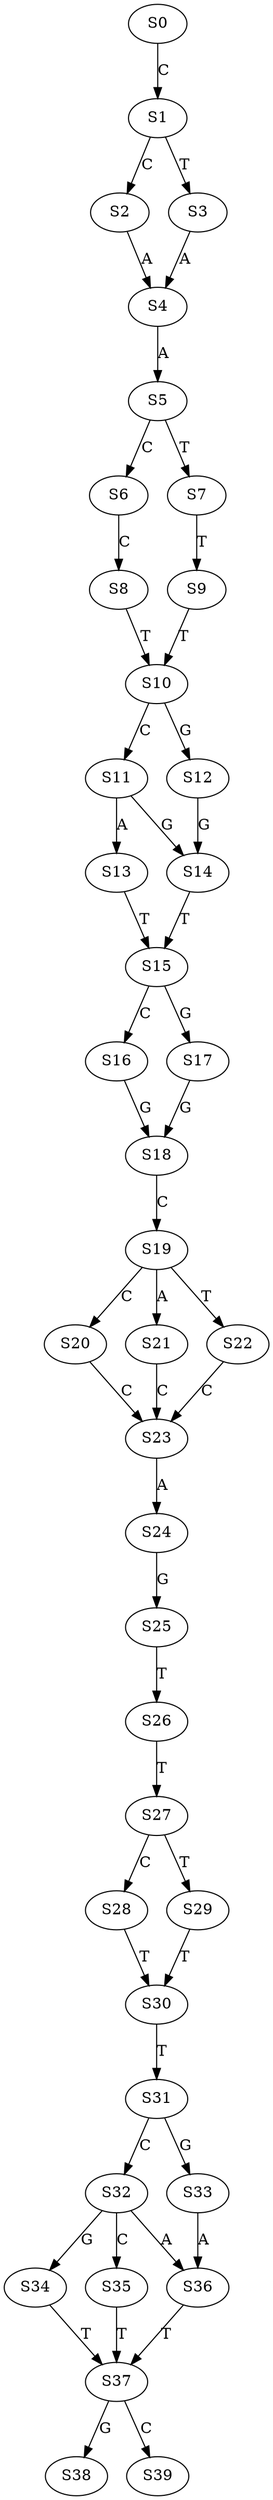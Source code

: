 strict digraph  {
	S0 -> S1 [ label = C ];
	S1 -> S2 [ label = C ];
	S1 -> S3 [ label = T ];
	S2 -> S4 [ label = A ];
	S3 -> S4 [ label = A ];
	S4 -> S5 [ label = A ];
	S5 -> S6 [ label = C ];
	S5 -> S7 [ label = T ];
	S6 -> S8 [ label = C ];
	S7 -> S9 [ label = T ];
	S8 -> S10 [ label = T ];
	S9 -> S10 [ label = T ];
	S10 -> S11 [ label = C ];
	S10 -> S12 [ label = G ];
	S11 -> S13 [ label = A ];
	S11 -> S14 [ label = G ];
	S12 -> S14 [ label = G ];
	S13 -> S15 [ label = T ];
	S14 -> S15 [ label = T ];
	S15 -> S16 [ label = C ];
	S15 -> S17 [ label = G ];
	S16 -> S18 [ label = G ];
	S17 -> S18 [ label = G ];
	S18 -> S19 [ label = C ];
	S19 -> S20 [ label = C ];
	S19 -> S21 [ label = A ];
	S19 -> S22 [ label = T ];
	S20 -> S23 [ label = C ];
	S21 -> S23 [ label = C ];
	S22 -> S23 [ label = C ];
	S23 -> S24 [ label = A ];
	S24 -> S25 [ label = G ];
	S25 -> S26 [ label = T ];
	S26 -> S27 [ label = T ];
	S27 -> S28 [ label = C ];
	S27 -> S29 [ label = T ];
	S28 -> S30 [ label = T ];
	S29 -> S30 [ label = T ];
	S30 -> S31 [ label = T ];
	S31 -> S32 [ label = C ];
	S31 -> S33 [ label = G ];
	S32 -> S34 [ label = G ];
	S32 -> S35 [ label = C ];
	S32 -> S36 [ label = A ];
	S33 -> S36 [ label = A ];
	S34 -> S37 [ label = T ];
	S35 -> S37 [ label = T ];
	S36 -> S37 [ label = T ];
	S37 -> S38 [ label = G ];
	S37 -> S39 [ label = C ];
}
